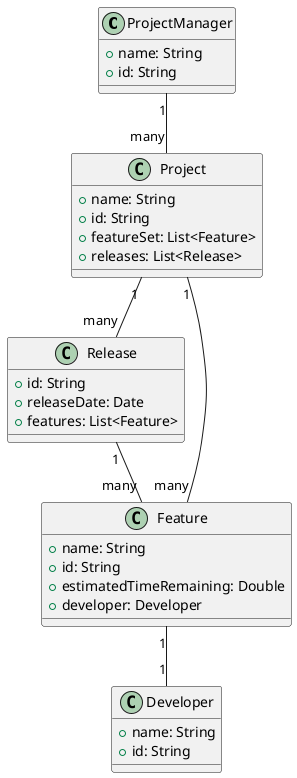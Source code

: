 @startuml


class ProjectManager {
    +name: String
    +id: String
}

class Project {
    +name: String
    +id: String
    +featureSet: List<Feature>
    +releases: List<Release>
}

class Release {
    +id: String
    +releaseDate: Date
    +features: List<Feature>
}

class Feature {
    +name: String
    +id: String
    +estimatedTimeRemaining: Double
    +developer: Developer
}

class Developer {
    +name: String
    +id: String
}

ProjectManager "1" -- "many" Project
Project "1" -- "many" Release
Project "1" -- "many" Feature
Release "1" -- "many" Feature
Feature "1" -- "1" Developer

@enduml
